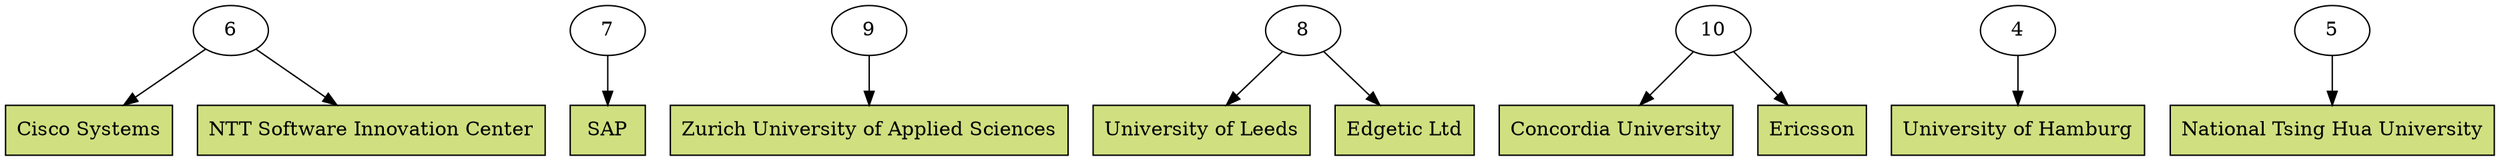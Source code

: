 digraph sldgraph {
overlap=false;
_S46592 -> _S83633;
_S46592 -> _S28132;
_S30876 -> _S32683;
_S68205 -> _S78160;
_S94086 -> _S68577;
_S94086 -> _S17021;
_S40384 -> _S65905;
_S40384 -> _S52409;
_S64077 -> _S42574;
_S12854 -> _S98457;
_S42574 [label="University of Hamburg",shape=box,style=filled,fillcolor="#d0e080"];
_S17021 [label="Edgetic Ltd",shape=box,style=filled,fillcolor="#d0e080"];
_S30876 [label="7"];
_S68205 [label="9"];
_S12854 [label="5"];
_S83633 [label="Cisco Systems",shape=box,style=filled,fillcolor="#d0e080"];
_S40384 [label="10"];
_S78160 [label="Zurich University of Applied Sciences",shape=box,style=filled,fillcolor="#d0e080"];
_S28132 [label="NTT Software Innovation Center",shape=box,style=filled,fillcolor="#d0e080"];
_S52409 [label="Ericsson",shape=box,style=filled,fillcolor="#d0e080"];
_S94086 [label="8"];
_S65905 [label="Concordia University",shape=box,style=filled,fillcolor="#d0e080"];
_S46592 [label="6"];
_S68577 [label="University of Leeds",shape=box,style=filled,fillcolor="#d0e080"];
_S98457 [label="National Tsing Hua University",shape=box,style=filled,fillcolor="#d0e080"];
_S64077 [label="4"];
_S32683 [label="SAP",shape=box,style=filled,fillcolor="#d0e080"];
}
